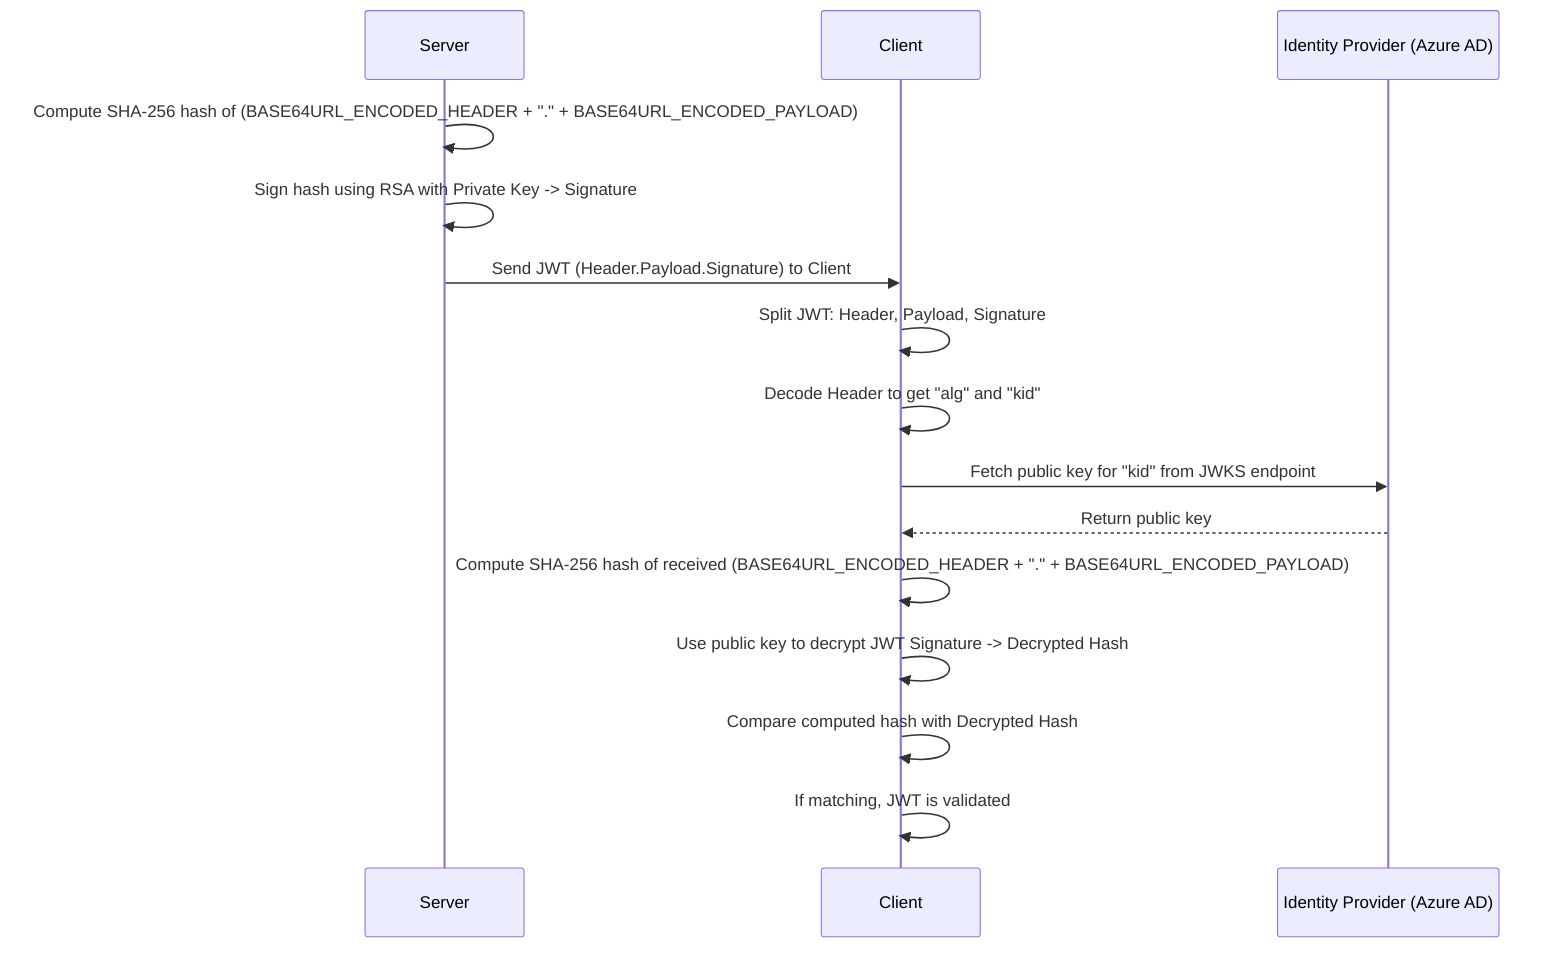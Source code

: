 ﻿sequenceDiagram
    participant Server
    participant Client
    participant IdP as Identity Provider (Azure AD)

    Server->>Server: Compute SHA-256 hash of (BASE64URL_ENCODED_HEADER + "." + BASE64URL_ENCODED_PAYLOAD)
    Server->>Server: Sign hash using RSA with Private Key -> Signature
    Server->>Client: Send JWT (Header.Payload.Signature) to Client
    Client->>Client: Split JWT: Header, Payload, Signature
    Client->>Client: Decode Header to get "alg" and "kid"
    Client->>IdP: Fetch public key for "kid" from JWKS endpoint
    IdP-->>Client: Return public key
    Client->>Client: Compute SHA-256 hash of received (BASE64URL_ENCODED_HEADER + "." + BASE64URL_ENCODED_PAYLOAD)
    Client->>Client: Use public key to decrypt JWT Signature -> Decrypted Hash
    Client->>Client: Compare computed hash with Decrypted Hash
    Client->>Client: If matching, JWT is validated